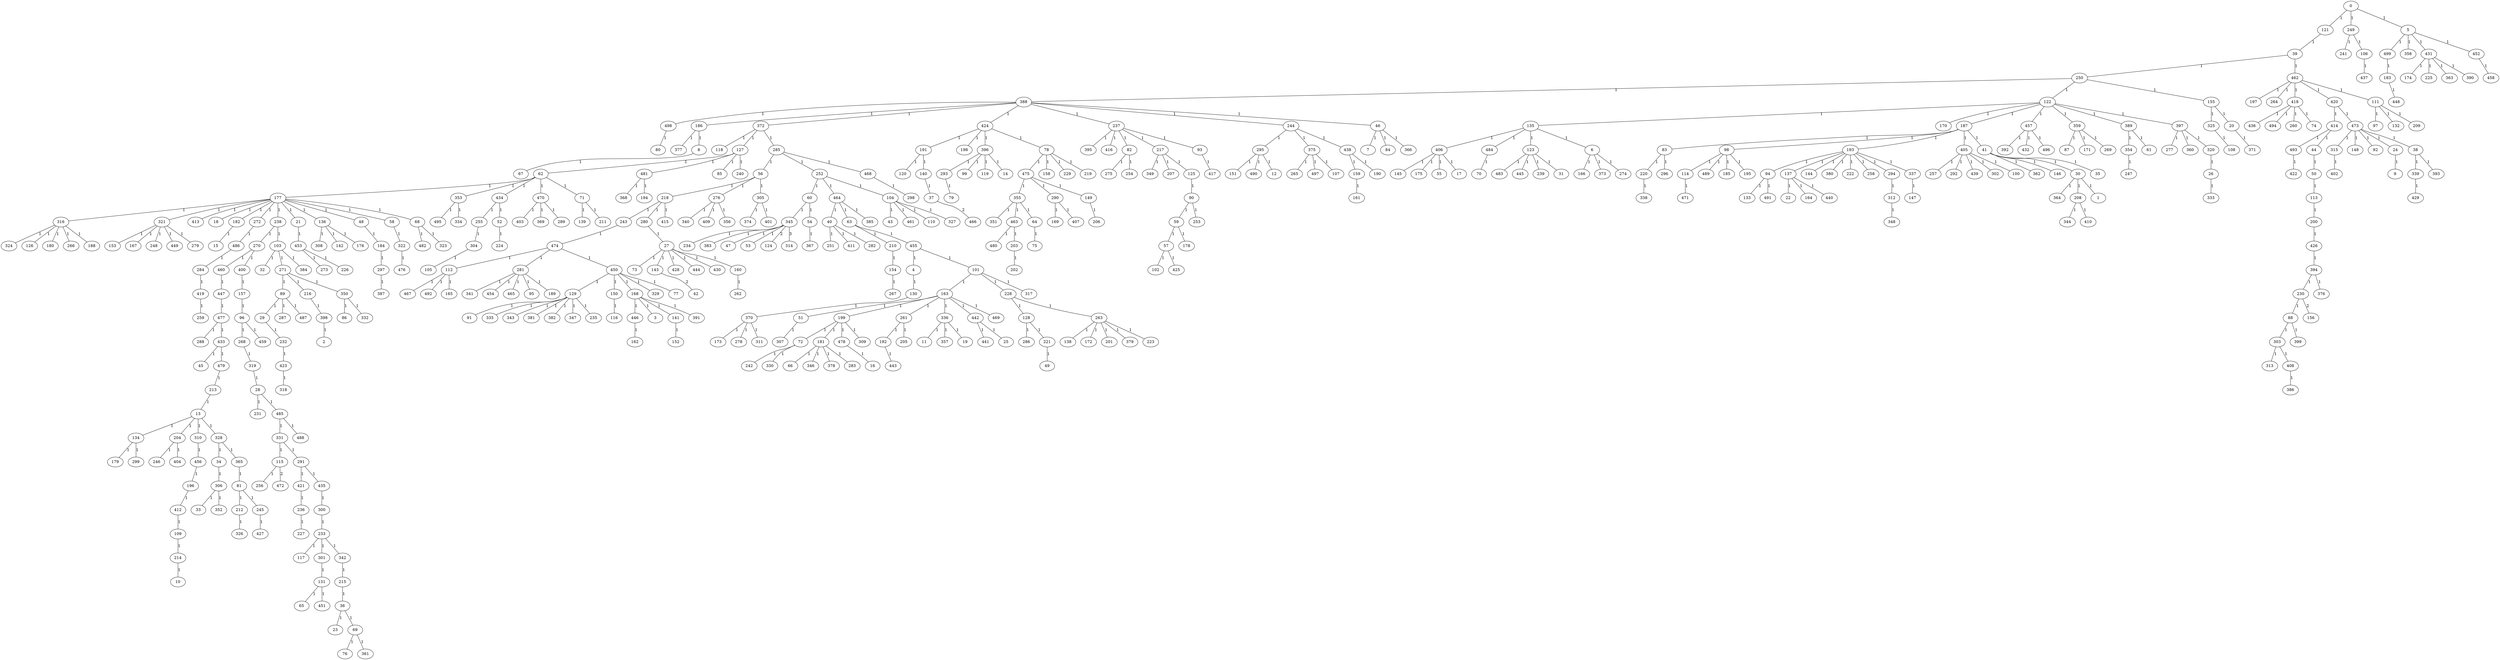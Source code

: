 graph G {
    "0" -- "121" [label="1"];
    "0" -- "249" [label="1"];
    "0" -- "5" [label="1"];
    "121" -- "39" [label="1"];
    "249" -- "241" [label="1"];
    "249" -- "106" [label="1"];
    "39" -- "250" [label="1"];
    "39" -- "462" [label="1"];
    "5" -- "499" [label="1"];
    "5" -- "358" [label="1"];
    "462" -- "197" [label="1"];
    "462" -- "264" [label="1"];
    "499" -- "183" [label="1"];
    "462" -- "418" [label="1"];
    "462" -- "420" [label="1"];
    "250" -- "388" [label="1"];
    "462" -- "111" [label="1"];
    "5" -- "431" [label="1"];
    "388" -- "498" [label="1"];
    "111" -- "97" [label="1"];
    "111" -- "132" [label="1"];
    "431" -- "174" [label="1"];
    "431" -- "225" [label="1"];
    "498" -- "80" [label="1"];
    "431" -- "363" [label="1"];
    "431" -- "390" [label="1"];
    "111" -- "209" [label="1"];
    "420" -- "414" [label="1"];
    "420" -- "473" [label="1"];
    "388" -- "186" [label="1"];
    "388" -- "372" [label="1"];
    "388" -- "424" [label="1"];
    "388" -- "237" [label="1"];
    "388" -- "244" [label="1"];
    "388" -- "46" [label="1"];
    "424" -- "191" [label="1"];
    "244" -- "295" [label="1"];
    "244" -- "375" [label="1"];
    "244" -- "438" [label="1"];
    "46" -- "7" [label="1"];
    "295" -- "151" [label="1"];
    "295" -- "490" [label="1"];
    "375" -- "265" [label="1"];
    "375" -- "497" [label="1"];
    "438" -- "159" [label="1"];
    "438" -- "190" [label="1"];
    "375" -- "107" [label="1"];
    "191" -- "120" [label="1"];
    "191" -- "140" [label="1"];
    "295" -- "12" [label="1"];
    "46" -- "84" [label="1"];
    "46" -- "366" [label="1"];
    "424" -- "198" [label="1"];
    "237" -- "395" [label="1"];
    "237" -- "416" [label="1"];
    "237" -- "82" [label="1"];
    "237" -- "217" [label="1"];
    "237" -- "93" [label="1"];
    "424" -- "396" [label="1"];
    "5" -- "452" [label="1"];
    "372" -- "118" [label="1"];
    "424" -- "78" [label="1"];
    "372" -- "127" [label="1"];
    "372" -- "285" [label="1"];
    "250" -- "122" [label="1"];
    "78" -- "475" [label="1"];
    "250" -- "155" [label="1"];
    "127" -- "62" [label="1"];
    "122" -- "135" [label="1"];
    "122" -- "170" [label="1"];
    "122" -- "187" [label="1"];
    "475" -- "355" [label="1"];
    "62" -- "177" [label="1"];
    "187" -- "83" [label="1"];
    "187" -- "98" [label="1"];
    "187" -- "193" [label="1"];
    "187" -- "405" [label="1"];
    "177" -- "316" [label="1"];
    "177" -- "321" [label="1"];
    "193" -- "94" [label="1"];
    "193" -- "137" [label="1"];
    "193" -- "144" [label="1"];
    "316" -- "324" [label="1"];
    "321" -- "153" [label="1"];
    "321" -- "167" [label="1"];
    "94" -- "133" [label="1"];
    "94" -- "491" [label="1"];
    "137" -- "22" [label="1"];
    "137" -- "164" [label="1"];
    "321" -- "248" [label="1"];
    "321" -- "449" [label="1"];
    "321" -- "279" [label="1"];
    "405" -- "257" [label="1"];
    "405" -- "292" [label="1"];
    "316" -- "126" [label="1"];
    "316" -- "180" [label="1"];
    "316" -- "266" [label="1"];
    "316" -- "188" [label="1"];
    "405" -- "439" [label="1"];
    "405" -- "302" [label="1"];
    "193" -- "380" [label="1"];
    "405" -- "100" [label="1"];
    "193" -- "222" [label="1"];
    "193" -- "258" [label="1"];
    "193" -- "294" [label="1"];
    "193" -- "337" [label="1"];
    "177" -- "413" [label="1"];
    "98" -- "114" [label="1"];
    "98" -- "489" [label="1"];
    "98" -- "185" [label="1"];
    "98" -- "195" [label="1"];
    "83" -- "220" [label="1"];
    "83" -- "296" [label="1"];
    "355" -- "351" [label="1"];
    "355" -- "463" [label="1"];
    "177" -- "18" [label="1"];
    "177" -- "182" [label="1"];
    "177" -- "272" [label="1"];
    "177" -- "238" [label="1"];
    "177" -- "21" [label="1"];
    "177" -- "136" [label="1"];
    "177" -- "48" [label="1"];
    "177" -- "58" [label="1"];
    "177" -- "68" [label="1"];
    "355" -- "64" [label="1"];
    "62" -- "353" [label="1"];
    "135" -- "406" [label="1"];
    "187" -- "41" [label="1"];
    "135" -- "484" [label="1"];
    "62" -- "434" [label="1"];
    "62" -- "470" [label="1"];
    "135" -- "123" [label="1"];
    "135" -- "6" [label="1"];
    "155" -- "325" [label="1"];
    "62" -- "71" [label="1"];
    "155" -- "20" [label="1"];
    "122" -- "457" [label="1"];
    "475" -- "290" [label="1"];
    "475" -- "149" [label="1"];
    "122" -- "359" [label="1"];
    "122" -- "389" [label="1"];
    "122" -- "397" [label="1"];
    "127" -- "481" [label="1"];
    "285" -- "56" [label="1"];
    "285" -- "252" [label="1"];
    "285" -- "468" [label="1"];
    "56" -- "218" [label="1"];
    "56" -- "276" [label="1"];
    "56" -- "305" [label="1"];
    "252" -- "60" [label="1"];
    "252" -- "464" [label="1"];
    "252" -- "104" [label="1"];
    "218" -- "243" [label="1"];
    "218" -- "280" [label="1"];
    "60" -- "345" [label="1"];
    "464" -- "40" [label="1"];
    "464" -- "63" [label="1"];
    "243" -- "474" [label="1"];
    "280" -- "27" [label="1"];
    "63" -- "210" [label="1"];
    "63" -- "455" [label="1"];
    "474" -- "112" [label="1"];
    "474" -- "281" [label="1"];
    "474" -- "450" [label="1"];
    "27" -- "73" [label="1"];
    "27" -- "143" [label="1"];
    "455" -- "4" [label="1"];
    "455" -- "101" [label="1"];
    "450" -- "129" [label="1"];
    "450" -- "150" [label="1"];
    "450" -- "168" [label="1"];
    "450" -- "329" [label="1"];
    "4" -- "130" [label="1"];
    "101" -- "163" [label="1"];
    "168" -- "446" [label="1"];
    "101" -- "228" [label="1"];
    "130" -- "370" [label="1"];
    "163" -- "51" [label="1"];
    "163" -- "199" [label="1"];
    "163" -- "261" [label="1"];
    "163" -- "336" [label="1"];
    "228" -- "128" [label="1"];
    "228" -- "263" [label="1"];
    "199" -- "72" [label="1"];
    "199" -- "181" [label="1"];
    "199" -- "478" [label="1"];
    "128" -- "286" [label="1"];
    "263" -- "138" [label="1"];
    "263" -- "172" [label="1"];
    "72" -- "242" [label="1"];
    "72" -- "330" [label="1"];
    "181" -- "66" [label="1"];
    "181" -- "346" [label="1"];
    "181" -- "378" [label="1"];
    "478" -- "16" [label="1"];
    "181" -- "283" [label="1"];
    "263" -- "201" [label="1"];
    "263" -- "379" [label="1"];
    "263" -- "223" [label="1"];
    "336" -- "11" [label="1"];
    "336" -- "357" [label="1"];
    "128" -- "221" [label="1"];
    "336" -- "19" [label="1"];
    "261" -- "192" [label="1"];
    "261" -- "205" [label="1"];
    "199" -- "309" [label="1"];
    "370" -- "173" [label="1"];
    "370" -- "278" [label="1"];
    "51" -- "307" [label="1"];
    "370" -- "311" [label="1"];
    "163" -- "442" [label="1"];
    "163" -- "469" [label="1"];
    "446" -- "162" [label="1"];
    "101" -- "317" [label="1"];
    "150" -- "116" [label="1"];
    "168" -- "3" [label="1"];
    "168" -- "141" [label="1"];
    "168" -- "391" [label="1"];
    "129" -- "91" [label="1"];
    "129" -- "335" [label="1"];
    "129" -- "343" [label="1"];
    "129" -- "381" [label="1"];
    "129" -- "382" [label="1"];
    "129" -- "347" [label="1"];
    "129" -- "235" [label="1"];
    "112" -- "467" [label="1"];
    "112" -- "492" [label="1"];
    "281" -- "341" [label="1"];
    "281" -- "454" [label="1"];
    "281" -- "465" [label="1"];
    "450" -- "77" [label="1"];
    "281" -- "95" [label="1"];
    "281" -- "189" [label="1"];
    "112" -- "165" [label="1"];
    "27" -- "428" [label="1"];
    "27" -- "444" [label="1"];
    "210" -- "154" [label="1"];
    "27" -- "430" [label="1"];
    "27" -- "160" [label="1"];
    "104" -- "43" [label="1"];
    "345" -- "234" [label="1"];
    "345" -- "383" [label="1"];
    "40" -- "251" [label="1"];
    "40" -- "411" [label="1"];
    "40" -- "282" [label="1"];
    "345" -- "47" [label="1"];
    "345" -- "53" [label="1"];
    "104" -- "461" [label="1"];
    "104" -- "110" [label="1"];
    "104" -- "327" [label="1"];
    "464" -- "385" [label="1"];
    "218" -- "415" [label="1"];
    "305" -- "374" [label="1"];
    "305" -- "401" [label="1"];
    "60" -- "54" [label="1"];
    "276" -- "340" [label="1"];
    "276" -- "409" [label="1"];
    "276" -- "356" [label="1"];
    "468" -- "298" [label="1"];
    "481" -- "368" [label="1"];
    "481" -- "194" [label="1"];
    "397" -- "277" [label="1"];
    "397" -- "360" [label="1"];
    "397" -- "320" [label="1"];
    "389" -- "354" [label="1"];
    "127" -- "85" [label="1"];
    "127" -- "240" [label="1"];
    "389" -- "61" [label="1"];
    "359" -- "87" [label="1"];
    "359" -- "171" [label="1"];
    "359" -- "269" [label="1"];
    "457" -- "392" [label="1"];
    "290" -- "169" [label="1"];
    "149" -- "206" [label="1"];
    "290" -- "407" [label="1"];
    "457" -- "432" [label="1"];
    "457" -- "496" [label="1"];
    "418" -- "436" [label="1"];
    "418" -- "494" [label="1"];
    "20" -- "371" [label="1"];
    "78" -- "158" [label="1"];
    "78" -- "229" [label="1"];
    "78" -- "219" [label="1"];
    "71" -- "139" [label="1"];
    "71" -- "211" [label="1"];
    "186" -- "377" [label="1"];
    "325" -- "108" [label="1"];
    "6" -- "166" [label="1"];
    "6" -- "373" [label="1"];
    "6" -- "274" [label="1"];
    "123" -- "483" [label="1"];
    "123" -- "445" [label="1"];
    "418" -- "260" [label="1"];
    "123" -- "239" [label="1"];
    "123" -- "31" [label="1"];
    "470" -- "403" [label="1"];
    "470" -- "369" [label="1"];
    "470" -- "289" [label="1"];
    "452" -- "458" [label="1"];
    "434" -- "255" [label="1"];
    "434" -- "52" [label="1"];
    "484" -- "70" [label="1"];
    "186" -- "8" [label="1"];
    "41" -- "362" [label="1"];
    "41" -- "146" [label="1"];
    "406" -- "145" [label="1"];
    "41" -- "30" [label="1"];
    "41" -- "35" [label="1"];
    "406" -- "175" [label="1"];
    "418" -- "74" [label="1"];
    "396" -- "293" [label="1"];
    "353" -- "495" [label="1"];
    "406" -- "55" [label="1"];
    "406" -- "17" [label="1"];
    "396" -- "99" [label="1"];
    "353" -- "334" [label="1"];
    "396" -- "119" [label="1"];
    "473" -- "315" [label="1"];
    "396" -- "14" [label="1"];
    "93" -- "417" [label="1"];
    "106" -- "437" [label="1"];
    "64" -- "75" [label="1"];
    "68" -- "482" [label="1"];
    "68" -- "323" [label="1"];
    "473" -- "148" [label="1"];
    "217" -- "349" [label="1"];
    "58" -- "322" [label="1"];
    "473" -- "92" [label="1"];
    "217" -- "207" [label="1"];
    "48" -- "184" [label="1"];
    "217" -- "125" [label="1"];
    "183" -- "448" [label="1"];
    "414" -- "493" [label="1"];
    "473" -- "24" [label="1"];
    "473" -- "38" [label="1"];
    "136" -- "308" [label="1"];
    "136" -- "142" [label="1"];
    "136" -- "176" [label="1"];
    "82" -- "275" [label="1"];
    "21" -- "453" [label="1"];
    "82" -- "254" [label="1"];
    "238" -- "270" [label="1"];
    "272" -- "486" [label="1"];
    "238" -- "103" [label="1"];
    "103" -- "32" [label="1"];
    "103" -- "271" [label="1"];
    "103" -- "384" [label="1"];
    "270" -- "460" [label="1"];
    "486" -- "284" [label="1"];
    "271" -- "89" [label="1"];
    "271" -- "216" [label="1"];
    "271" -- "350" [label="1"];
    "460" -- "447" [label="1"];
    "284" -- "419" [label="1"];
    "89" -- "29" [label="1"];
    "89" -- "287" [label="1"];
    "89" -- "487" [label="1"];
    "216" -- "398" [label="1"];
    "447" -- "477" [label="1"];
    "350" -- "86" [label="1"];
    "419" -- "259" [label="1"];
    "29" -- "232" [label="1"];
    "350" -- "332" [label="1"];
    "398" -- "2" [label="1"];
    "477" -- "288" [label="1"];
    "477" -- "433" [label="1"];
    "232" -- "423" [label="1"];
    "270" -- "400" [label="1"];
    "414" -- "44" [label="1"];
    "423" -- "318" [label="1"];
    "433" -- "45" [label="1"];
    "400" -- "157" [label="1"];
    "433" -- "479" [label="1"];
    "44" -- "50" [label="1"];
    "453" -- "273" [label="1"];
    "157" -- "96" [label="1"];
    "479" -- "213" [label="1"];
    "50" -- "113" [label="1"];
    "96" -- "268" [label="1"];
    "96" -- "459" [label="1"];
    "213" -- "13" [label="1"];
    "113" -- "200" [label="1"];
    "453" -- "226" [label="1"];
    "268" -- "319" [label="1"];
    "13" -- "134" [label="1"];
    "13" -- "204" [label="1"];
    "13" -- "310" [label="1"];
    "13" -- "328" [label="1"];
    "200" -- "426" [label="1"];
    "319" -- "28" [label="1"];
    "134" -- "179" [label="1"];
    "134" -- "299" [label="1"];
    "204" -- "246" [label="1"];
    "204" -- "404" [label="1"];
    "310" -- "456" [label="1"];
    "328" -- "34" [label="1"];
    "328" -- "365" [label="1"];
    "426" -- "394" [label="1"];
    "28" -- "231" [label="1"];
    "28" -- "485" [label="1"];
    "456" -- "196" [label="1"];
    "34" -- "306" [label="1"];
    "365" -- "81" [label="1"];
    "394" -- "230" [label="1"];
    "394" -- "376" [label="1"];
    "485" -- "331" [label="1"];
    "485" -- "488" [label="1"];
    "196" -- "412" [label="1"];
    "306" -- "33" [label="1"];
    "306" -- "352" [label="1"];
    "81" -- "212" [label="1"];
    "81" -- "245" [label="1"];
    "331" -- "115" [label="1"];
    "331" -- "291" [label="1"];
    "412" -- "109" [label="1"];
    "230" -- "88" [label="1"];
    "212" -- "326" [label="1"];
    "245" -- "427" [label="1"];
    "115" -- "256" [label="1"];
    "291" -- "421" [label="1"];
    "291" -- "435" [label="1"];
    "109" -- "214" [label="1"];
    "88" -- "303" [label="1"];
    "88" -- "399" [label="1"];
    "421" -- "236" [label="1"];
    "435" -- "300" [label="1"];
    "236" -- "227" [label="1"];
    "300" -- "233" [label="1"];
    "214" -- "10" [label="1"];
    "233" -- "117" [label="1"];
    "233" -- "301" [label="1"];
    "233" -- "342" [label="1"];
    "301" -- "131" [label="1"];
    "342" -- "215" [label="1"];
    "131" -- "65" [label="1"];
    "131" -- "451" [label="1"];
    "215" -- "36" [label="1"];
    "303" -- "313" [label="1"];
    "36" -- "23" [label="1"];
    "36" -- "69" [label="1"];
    "303" -- "408" [label="1"];
    "69" -- "76" [label="1"];
    "69" -- "361" [label="1"];
    "408" -- "386" [label="1"];
    "38" -- "339" [label="1"];
    "38" -- "393" [label="1"];
    "339" -- "429" [label="1"];
    "493" -- "422" [label="1"];
    "24" -- "9" [label="1"];
    "182" -- "15" [label="1"];
    "125" -- "90" [label="1"];
    "184" -- "297" [label="1"];
    "90" -- "59" [label="1"];
    "90" -- "253" [label="1"];
    "297" -- "387" [label="1"];
    "59" -- "57" [label="1"];
    "59" -- "178" [label="1"];
    "57" -- "102" [label="1"];
    "57" -- "425" [label="1"];
    "463" -- "480" [label="1"];
    "322" -- "476" [label="1"];
    "463" -- "203" [label="1"];
    "203" -- "202" [label="1"];
    "315" -- "402" [label="1"];
    "220" -- "338" [label="1"];
    "293" -- "79" [label="1"];
    "30" -- "364" [label="1"];
    "30" -- "208" [label="1"];
    "208" -- "344" [label="1"];
    "208" -- "410" [label="1"];
    "30" -- "1" [label="1"];
    "8" -- "67" [label="1"];
    "52" -- "224" [label="1"];
    "255" -- "304" [label="1"];
    "304" -- "105" [label="1"];
    "114" -- "471" [label="1"];
    "337" -- "147" [label="1"];
    "294" -- "312" [label="1"];
    "312" -- "348" [label="1"];
    "140" -- "37" [label="1"];
    "354" -- "247" [label="1"];
    "320" -- "26" [label="1"];
    "26" -- "333" [label="1"];
    "54" -- "367" [label="1"];
    "160" -- "262" [label="1"];
    "154" -- "267" [label="1"];
    "159" -- "161" [label="1"];
    "141" -- "152" [label="1"];
    "442" -- "441" [label="1"];
    "442" -- "25" [label="1"];
    "192" -- "443" [label="1"];
    "221" -- "49" [label="1"];
    "137" -- "440" [label="1"];
    "143" -- "42" [label="2"];
    "345" -- "124" [label="2"];
    "37" -- "466" [label="2"];
    "115" -- "472" [label="2"];
    "230" -- "156" [label="2"];
    "345" -- "314" [label="3"];
}